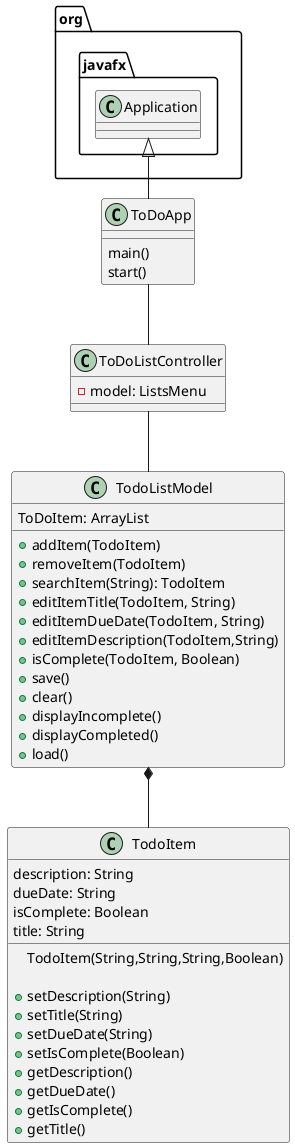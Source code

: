 @startuml
'https://plantuml.com/class-diagram
class ToDoApp{
    main()
    start()
}
class ToDoListController{
    -model: ListsMenu

    'GUI event handlers
}

class TodoListModel{
    ToDoItem: ArrayList

    +addItem(TodoItem)
    +removeItem(TodoItem)
    +searchItem(String): TodoItem
    +editItemTitle(TodoItem, String)
    +editItemDueDate(TodoItem, String)
    +editItemDescription(TodoItem,String)
    +isComplete(TodoItem, Boolean)
    +save()
    +clear()
    +displayIncomplete()
    +displayCompleted()
    +load()
}
class TodoItem{
    description: String
    dueDate: String
    isComplete: Boolean
    title: String

    TodoItem(String,String,String,Boolean)

    +setDescription(String)
    +setTitle(String)
    +setDueDate(String)
    +setIsComplete(Boolean)
    +getDescription()
    +getDueDate()
    +getIsComplete()
    +getTitle()

}

org.javafx.Application <|-- ToDoApp
ToDoApp -- ToDoListController
ToDoListController -- TodoListModel
TodoListModel *-- TodoItem
@enduml